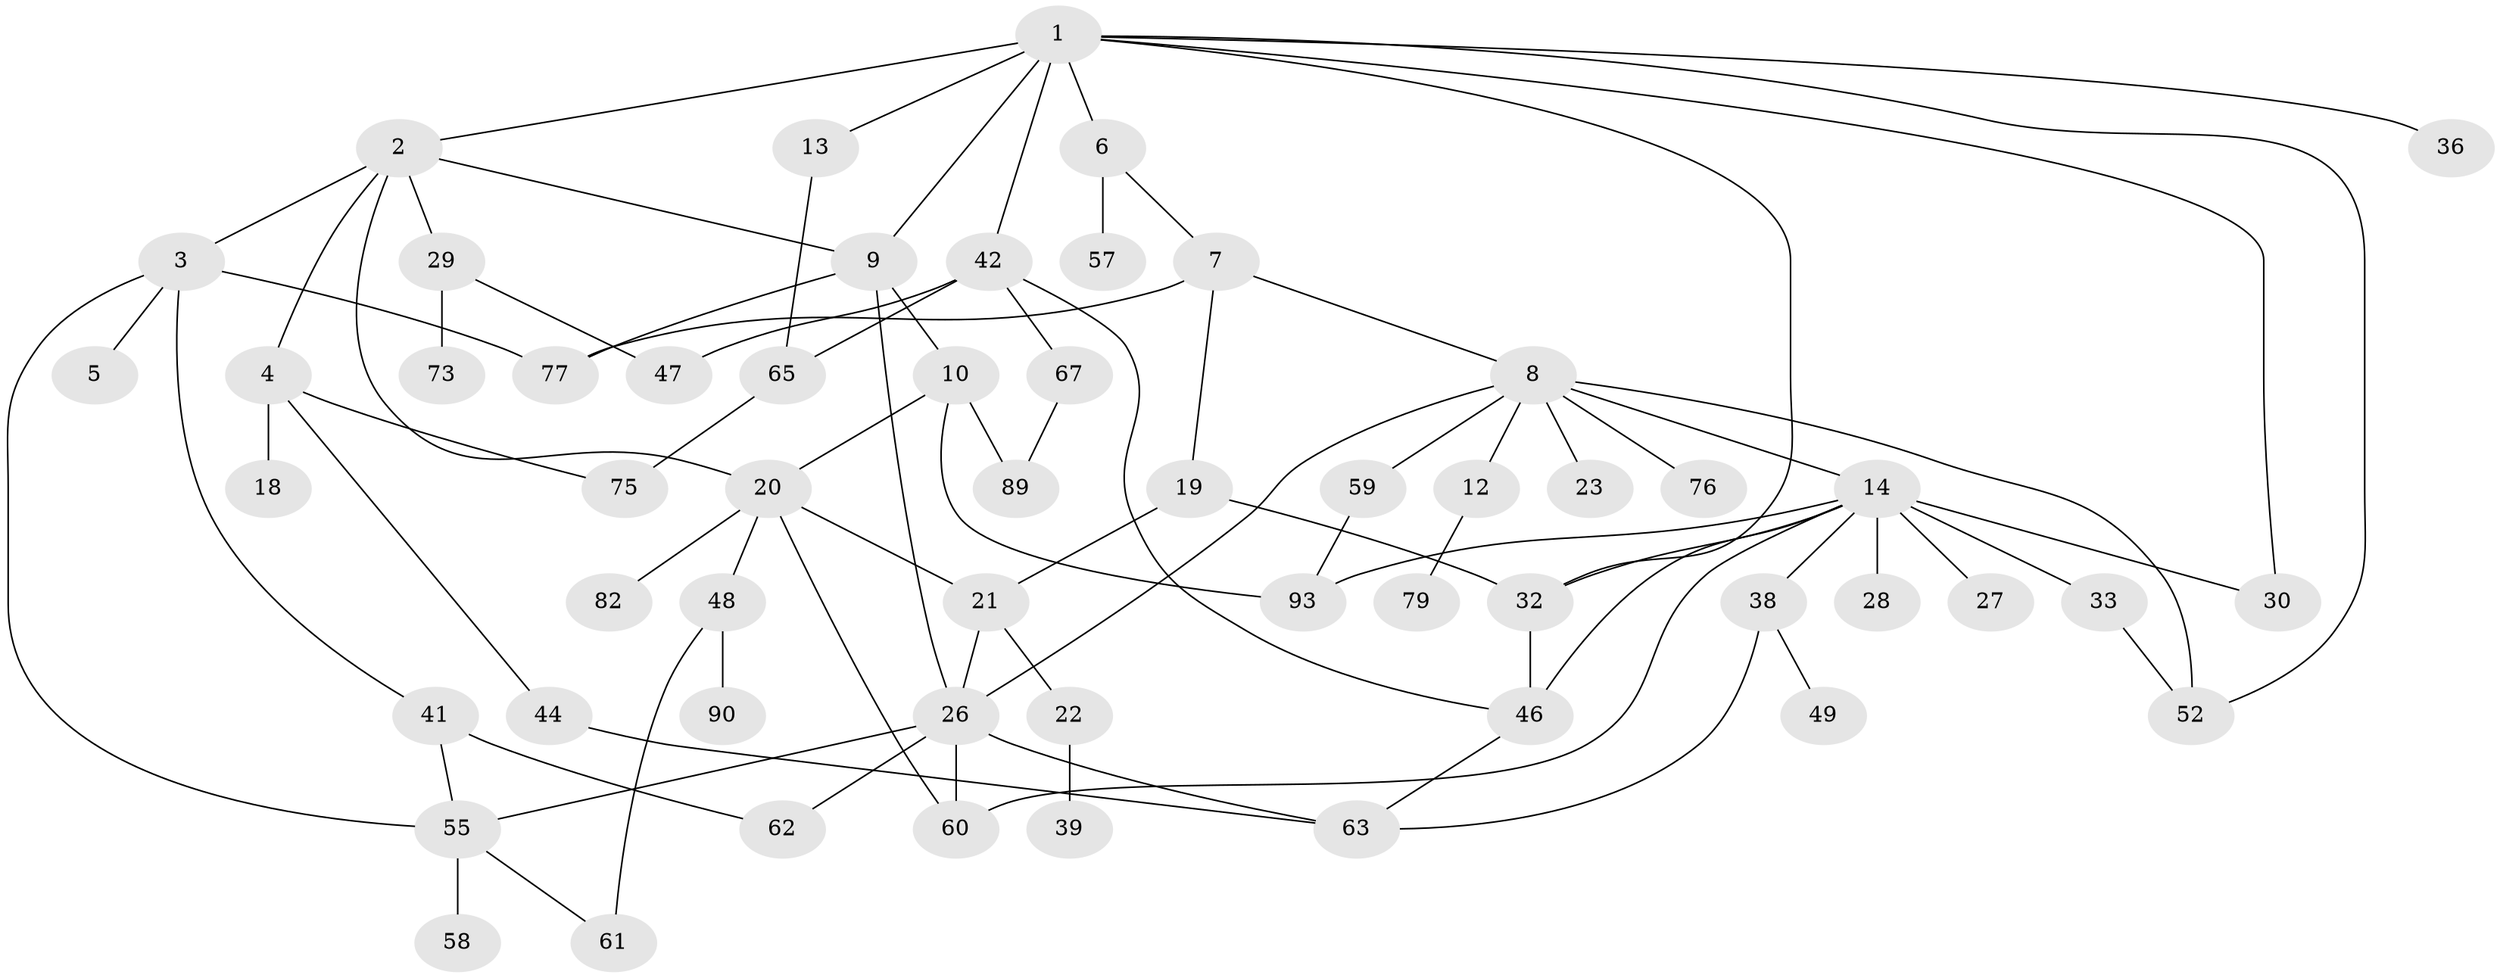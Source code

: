 // original degree distribution, {7: 0.02127659574468085, 6: 0.0425531914893617, 5: 0.09574468085106383, 3: 0.22340425531914893, 4: 0.07446808510638298, 2: 0.2765957446808511, 8: 0.010638297872340425, 1: 0.2553191489361702}
// Generated by graph-tools (version 1.1) at 2025/17/03/04/25 18:17:01]
// undirected, 56 vertices, 84 edges
graph export_dot {
graph [start="1"]
  node [color=gray90,style=filled];
  1 [super="+11"];
  2;
  3;
  4;
  5 [super="+69+56"];
  6 [super="+84+50"];
  7;
  8 [super="+15+66"];
  9 [super="+70+40"];
  10 [super="+64"];
  12 [super="+35"];
  13;
  14 [super="+25+16+17"];
  18 [super="+72+45"];
  19 [super="+24+51"];
  20 [super="+53"];
  21;
  22;
  23;
  26 [super="+81+43+37"];
  27;
  28;
  29;
  30;
  32 [super="+34+78"];
  33;
  36;
  38;
  39;
  41;
  42 [super="+86"];
  44;
  46 [super="+68"];
  47;
  48 [super="+71"];
  49;
  52;
  55;
  57;
  58;
  59;
  60;
  61;
  62;
  63 [super="+83"];
  65;
  67;
  73;
  75;
  76;
  77 [super="+87"];
  79;
  82;
  89 [super="+92"];
  90;
  93 [super="+94"];
  1 -- 2;
  1 -- 6;
  1 -- 13;
  1 -- 42;
  1 -- 52;
  1 -- 32;
  1 -- 36;
  1 -- 9 [weight=2];
  1 -- 30;
  2 -- 3;
  2 -- 4;
  2 -- 9;
  2 -- 20;
  2 -- 29;
  3 -- 5;
  3 -- 41;
  3 -- 77;
  3 -- 55;
  4 -- 18 [weight=2];
  4 -- 44;
  4 -- 75;
  6 -- 7;
  6 -- 57;
  7 -- 8;
  7 -- 19;
  7 -- 77;
  8 -- 12;
  8 -- 14;
  8 -- 26;
  8 -- 59;
  8 -- 52;
  8 -- 23;
  8 -- 76;
  9 -- 10;
  9 -- 26;
  9 -- 77;
  10 -- 89;
  10 -- 20;
  10 -- 93;
  12 -- 79;
  13 -- 65;
  14 -- 27;
  14 -- 32 [weight=2];
  14 -- 93 [weight=2];
  14 -- 28;
  14 -- 60;
  14 -- 46;
  14 -- 30;
  14 -- 38;
  14 -- 33;
  19 -- 21 [weight=2];
  19 -- 32;
  20 -- 48;
  20 -- 82;
  20 -- 21;
  20 -- 60;
  21 -- 22;
  21 -- 26 [weight=2];
  22 -- 39;
  26 -- 55;
  26 -- 60;
  26 -- 62;
  26 -- 63;
  29 -- 47;
  29 -- 73;
  32 -- 46 [weight=2];
  33 -- 52;
  38 -- 49;
  38 -- 63;
  41 -- 55;
  41 -- 62;
  42 -- 67;
  42 -- 65;
  42 -- 47;
  42 -- 46;
  44 -- 63;
  46 -- 63;
  48 -- 90;
  48 -- 61;
  55 -- 58;
  55 -- 61;
  59 -- 93;
  65 -- 75;
  67 -- 89;
}
